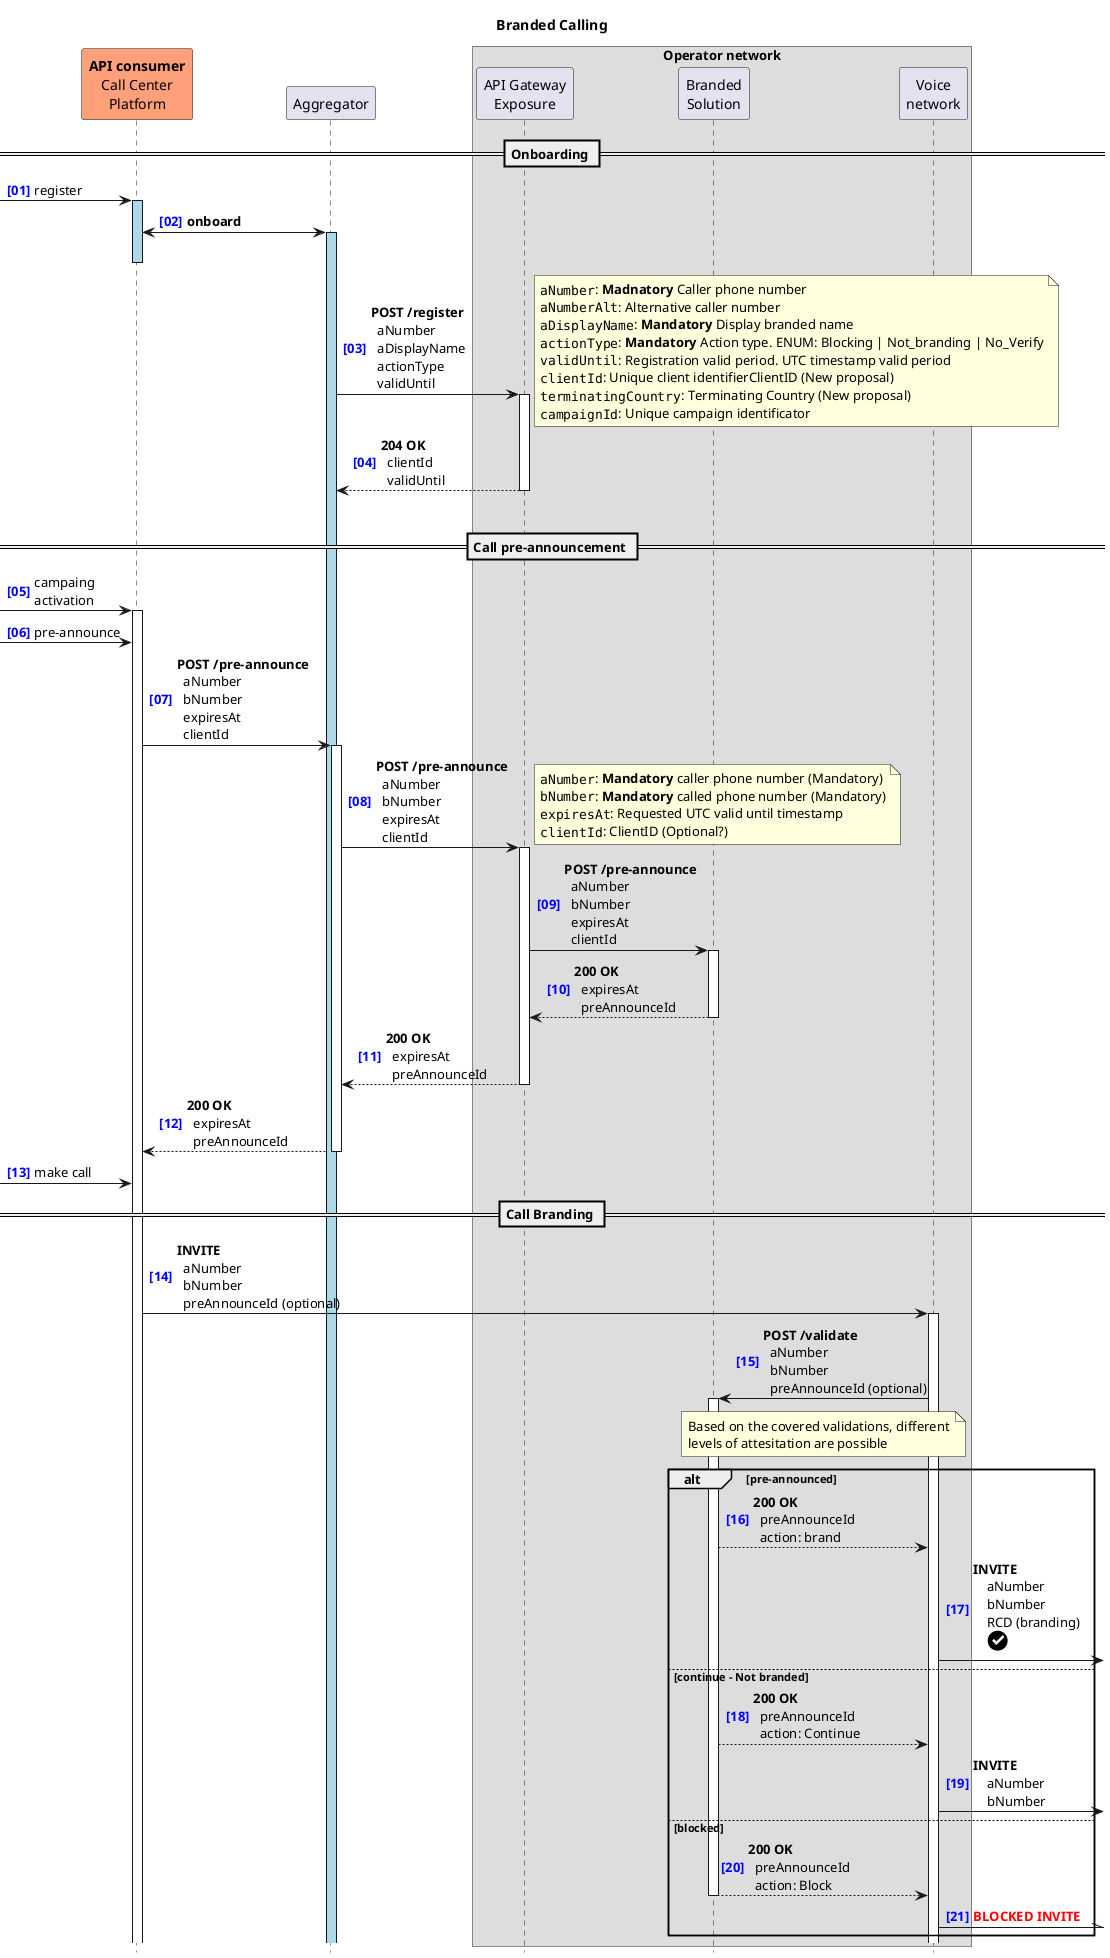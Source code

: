@startuml

title Branded Calling

autonumber "<font color=blue><b>[00]"
hide footbox

' ---------------

participant CC as "**API consumer**\nCall Center\nPlatform" #lightSalmon
participant AGG as "Aggregator"
box Operator network
    participant APIGW as "API Gateway\nExposure"
    participant BRAND as "Branded\nSolution"
    participant CSCF as "Voice\nnetwork"
endbox

== Onboarding ==

-> CC: register
activate CC #lightBlue
CC <-> AGG: **onboard**
activate AGG #lightBlue
deactivate CC

AGG -> APIGW: **POST /register**\n\
  aNumber\n\
  aDisplayName\n\
  actionType\n\
  validUntil

note right
  ""aNumber"": **Madnatory** Caller phone number
  ""aNumberAlt"": Alternative caller number
  ""aDisplayName"": **Mandatory** Display branded name
  ""actionType"": **Mandatory** Action type. ENUM: Blocking | Not_branding | No_Verify
  ""validUntil"": Registration valid period. UTC timestamp valid period
  ""clientId"": Unique client identifierClientID (New proposal)
  ""terminatingCountry"": Terminating Country (New proposal)
  ""campaignId"": Unique campaign identificator
end note

activate APIGW
return **204 OK**\n\
  clientId\n\
  validUntil

|||

== Call pre-announcement ==

-> CC: campaing\nactivation
activate CC

-> CC: pre-announce
CC -> AGG: **POST /pre-announce**\n\
  aNumber\n\
  bNumber\n\
  expiresAt\n\
  clientId
activate AGG

AGG -> APIGW: **POST /pre-announce**\n\
  aNumber\n\
  bNumber\n\
  expiresAt\n\
  clientId
activate APIGW

note right
  ""aNumber"": **Mandatory** caller phone number (Mandatory)
  ""bNumber"": **Mandatory** called phone number (Mandatory)
  ""expiresAt"": Requested UTC valid until timestamp
  ""clientId"": ClientID (Optional?)
end note

APIGW -> BRAND: **POST /pre-announce**\n\
  aNumber\n\
  bNumber\n\
  expiresAt\n\
  clientId
activate BRAND

return **200 OK**\n\
  expiresAt\n\
  preAnnounceId

return **200 OK**\n\
  expiresAt\n\
  preAnnounceId
  return **200 OK**\n\
  expiresAt\n\
  preAnnounceId

-> CC: make call

== Call Branding ==

CC-> CSCF: **INVITE**\n\
  aNumber\n\
  bNumber\n\
  preAnnounceId (optional)
activate CSCF

CSCF->BRAND: **POST /validate**\n\
  aNumber\n\
  bNumber\n\
  preAnnounceId (optional)
activate BRAND

note over BRAND, CSCF 
  Based on the covered validations, different
  levels of attesitation are possible
end note

alt pre-announced
  BRAND-->CSCF: **200 OK**\n\
  preAnnounceId\n\
  action: brand

  CSCF -> : **INVITE**\n\
    aNumber\n\
    bNumber\n\
    RCD (branding)\n\
    <size:30><&circle-check>

else continue - Not branded

  BRAND-->CSCF: **200 OK**\n\
  preAnnounceId\n\
  action: Continue
  CSCF -> : **INVITE**\n\
    aNumber\n\
    bNumber

else blocked

  BRAND-->CSCF: **200 OK**\n\
  preAnnounceId\n\
  action: Block
  deactivate BRAND

  CSCF-\\: <color:red>**BLOCKED INVITE**

end



@enduml